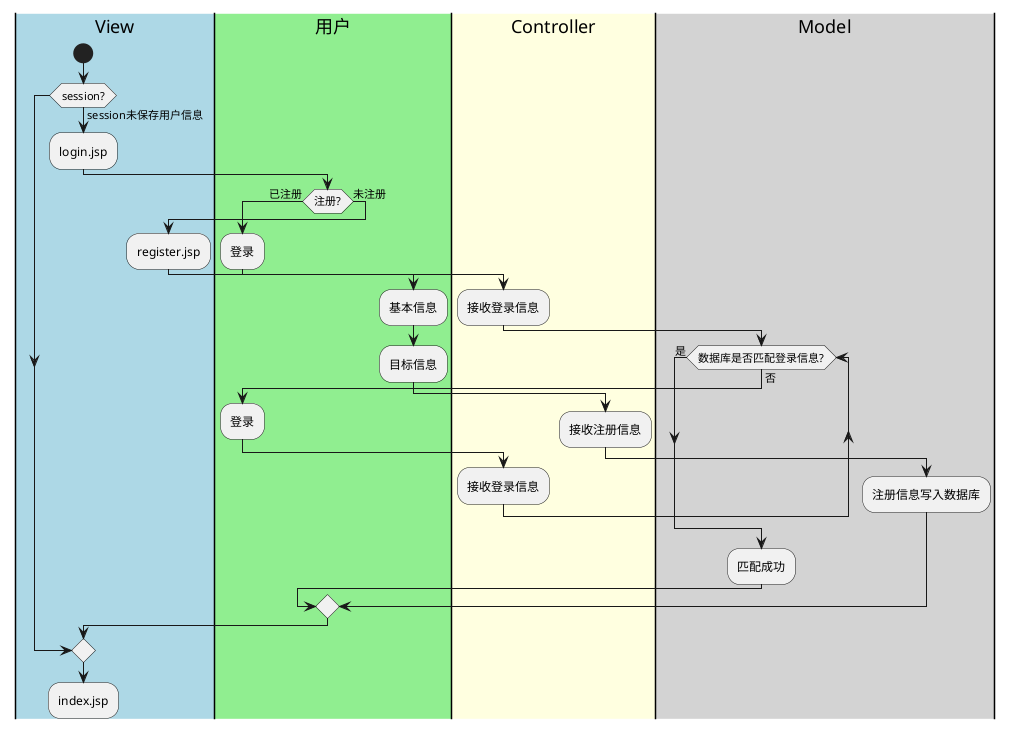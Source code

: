 @startuml
|#lightblue|View|
start
if (session?) is (session未保存用户信息) then
  :login.jsp;
  |#lightgreen|用户|
  if (注册?) is (已注册) then
    :登录;
    |#lightyellow|Controller|
    :接收登录信息;
    |#lightgray|Model|
    while (数据库是否匹配登录信息?) is (否)
      |#lightgreen|用户|
      :登录;
      |#lightyellow|Controller|
      :接收登录信息;
    endwhile (是)
    |#lightgray|Model|
    :匹配成功;
    |#lightblue|View|
  else (未注册)
    |#lightblue|View|
    :register.jsp;
    |#lightgreen|用户|
    :基本信息;
    :目标信息;
    |#lightyellow|Controller|
    :接收注册信息;
    |#lightgray|Model|
    :注册信息写入数据库;
    |#lightblue|View|
  endif
endif
:index.jsp;
|#lightyellow|Controller|
|#lightgray|Model|

@enduml
